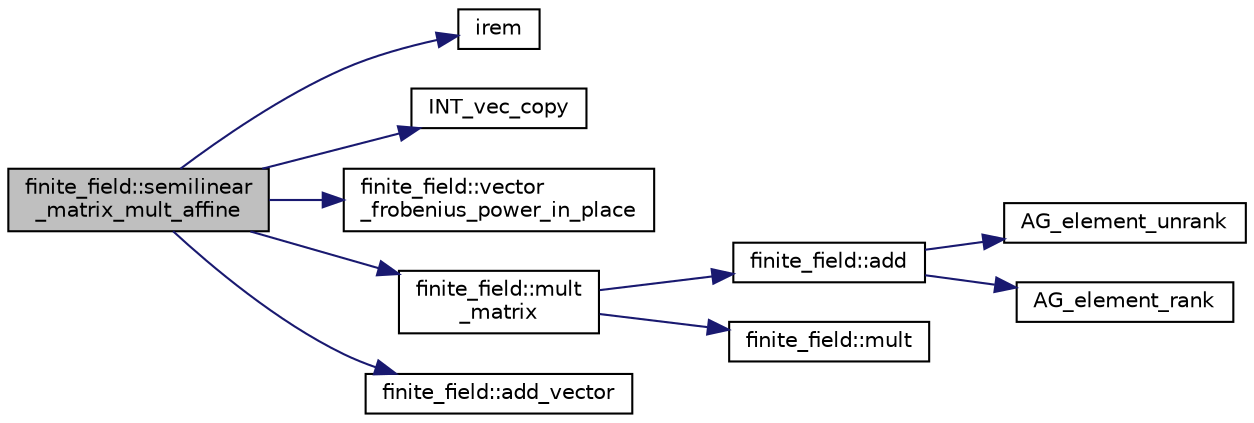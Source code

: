 digraph "finite_field::semilinear_matrix_mult_affine"
{
  edge [fontname="Helvetica",fontsize="10",labelfontname="Helvetica",labelfontsize="10"];
  node [fontname="Helvetica",fontsize="10",shape=record];
  rankdir="LR";
  Node18637 [label="finite_field::semilinear\l_matrix_mult_affine",height=0.2,width=0.4,color="black", fillcolor="grey75", style="filled", fontcolor="black"];
  Node18637 -> Node18638 [color="midnightblue",fontsize="10",style="solid",fontname="Helvetica"];
  Node18638 [label="irem",height=0.2,width=0.4,color="black", fillcolor="white", style="filled",URL="$de/dc5/algebra__and__number__theory_8h.html#ae753505dbf1e3a9adaaf2f0893dd8c6c"];
  Node18637 -> Node18639 [color="midnightblue",fontsize="10",style="solid",fontname="Helvetica"];
  Node18639 [label="INT_vec_copy",height=0.2,width=0.4,color="black", fillcolor="white", style="filled",URL="$df/dbf/sajeeb_8_c.html#ac2d875e27e009af6ec04d17254d11075"];
  Node18637 -> Node18640 [color="midnightblue",fontsize="10",style="solid",fontname="Helvetica"];
  Node18640 [label="finite_field::vector\l_frobenius_power_in_place",height=0.2,width=0.4,color="black", fillcolor="white", style="filled",URL="$df/d5a/classfinite__field.html#ab56074024300775d943c7943d845df91"];
  Node18637 -> Node18641 [color="midnightblue",fontsize="10",style="solid",fontname="Helvetica"];
  Node18641 [label="finite_field::mult\l_matrix",height=0.2,width=0.4,color="black", fillcolor="white", style="filled",URL="$df/d5a/classfinite__field.html#a48517f15dfd7b21c37e0975855f1ada2"];
  Node18641 -> Node18642 [color="midnightblue",fontsize="10",style="solid",fontname="Helvetica"];
  Node18642 [label="finite_field::add",height=0.2,width=0.4,color="black", fillcolor="white", style="filled",URL="$df/d5a/classfinite__field.html#a8f12328a27500f3c7be0c849ebbc9d14"];
  Node18642 -> Node18643 [color="midnightblue",fontsize="10",style="solid",fontname="Helvetica"];
  Node18643 [label="AG_element_unrank",height=0.2,width=0.4,color="black", fillcolor="white", style="filled",URL="$d4/d67/geometry_8h.html#a4a33b86c87b2879b97cfa1327abe2885"];
  Node18642 -> Node18644 [color="midnightblue",fontsize="10",style="solid",fontname="Helvetica"];
  Node18644 [label="AG_element_rank",height=0.2,width=0.4,color="black", fillcolor="white", style="filled",URL="$d4/d67/geometry_8h.html#ab2ac908d07dd8038fd996e26bdc75c17"];
  Node18641 -> Node18645 [color="midnightblue",fontsize="10",style="solid",fontname="Helvetica"];
  Node18645 [label="finite_field::mult",height=0.2,width=0.4,color="black", fillcolor="white", style="filled",URL="$df/d5a/classfinite__field.html#a24fb5917aa6d4d656fd855b7f44a13b0"];
  Node18637 -> Node18646 [color="midnightblue",fontsize="10",style="solid",fontname="Helvetica"];
  Node18646 [label="finite_field::add_vector",height=0.2,width=0.4,color="black", fillcolor="white", style="filled",URL="$df/d5a/classfinite__field.html#a23252c462d48cc21895de6fcc0cbb59f"];
}
